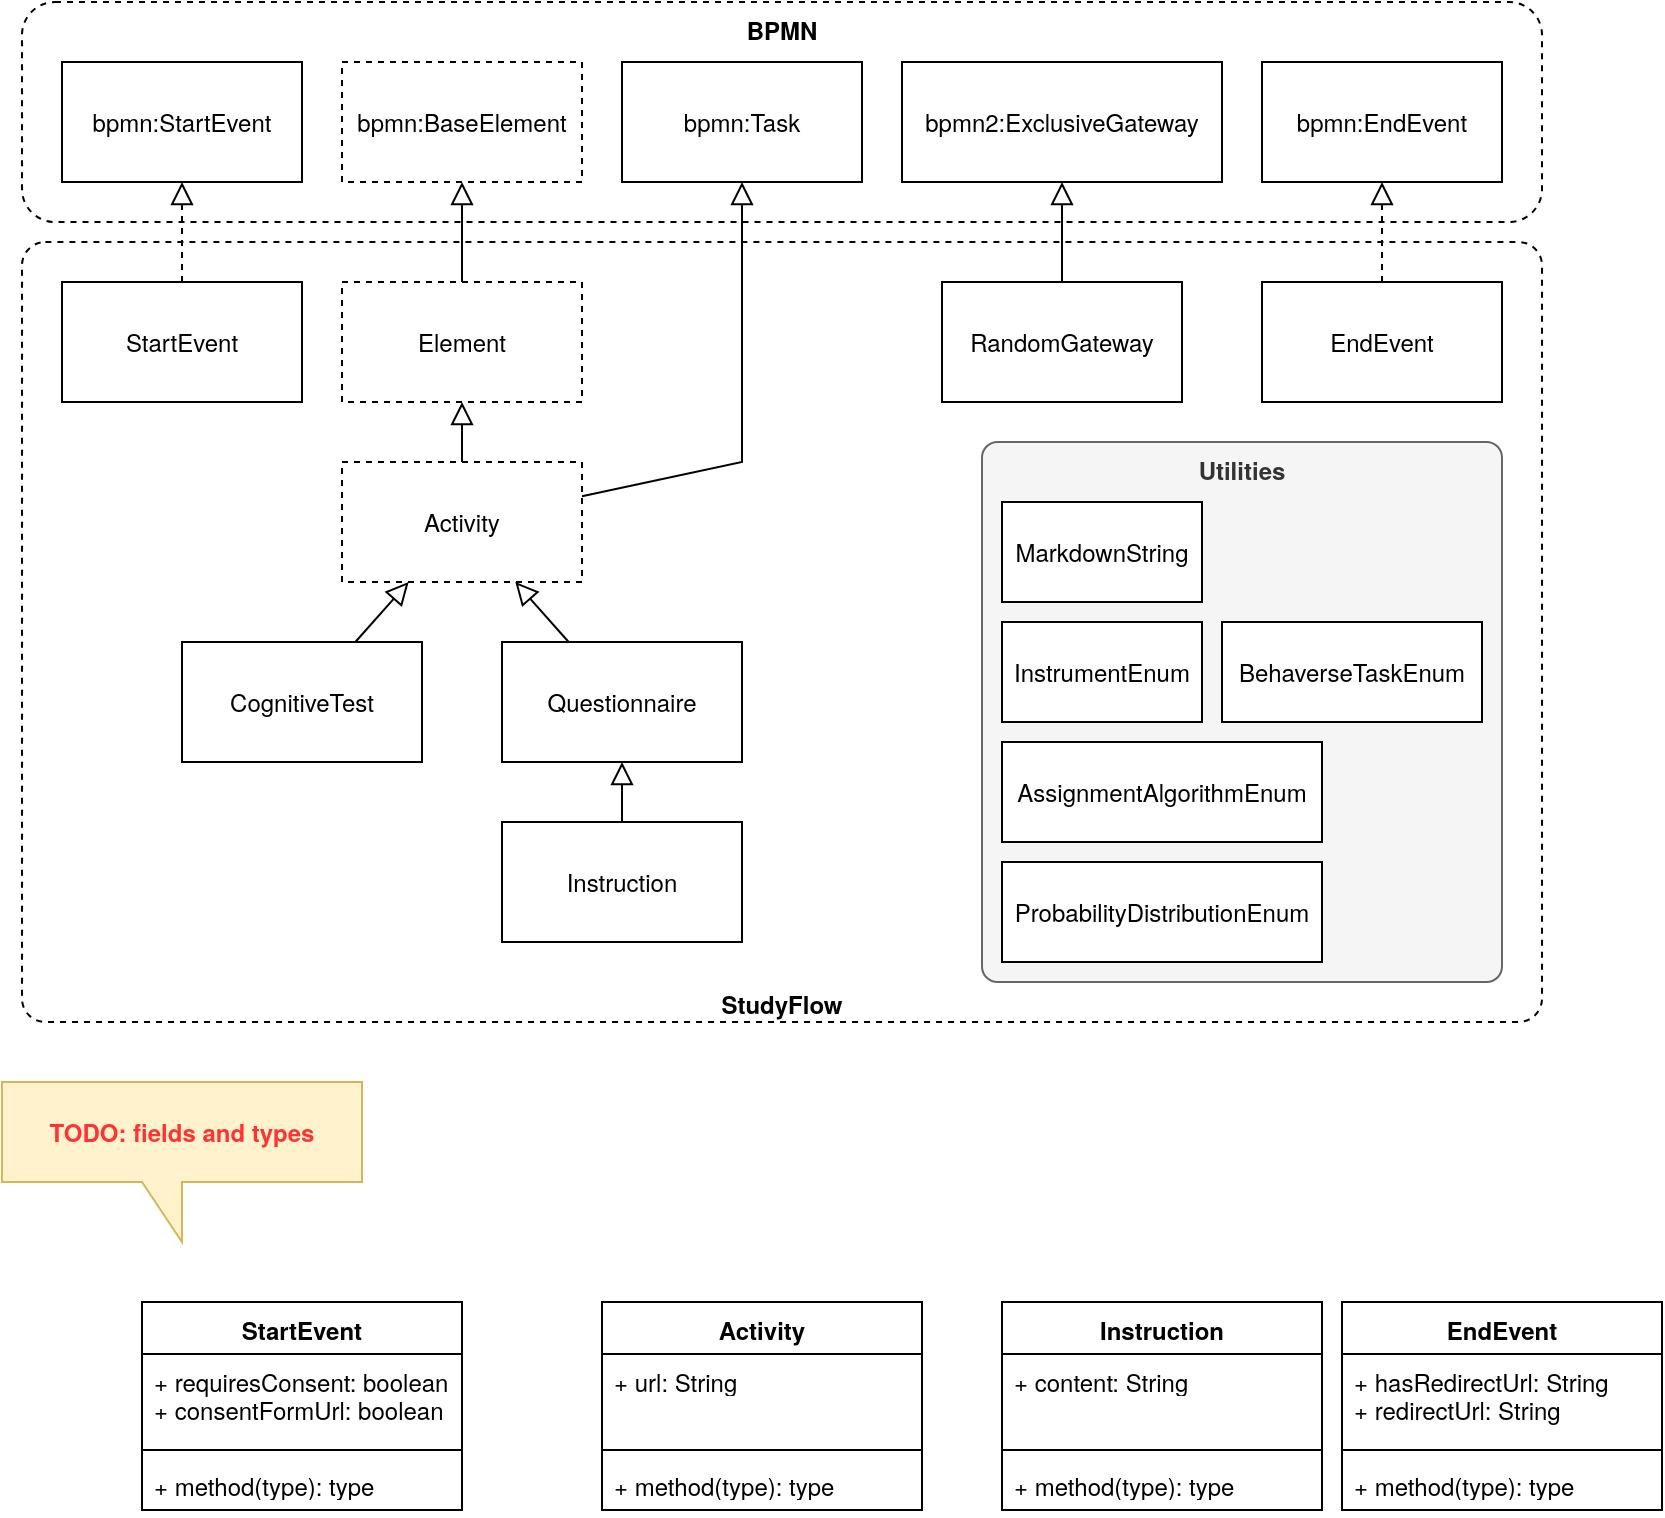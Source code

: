 <mxfile version="26.0.9">
  <diagram name="Page-1" id="l7o2JloaW-Vr8Yl9ksHm">
    <mxGraphModel dx="1052" dy="856" grid="1" gridSize="10" guides="1" tooltips="1" connect="1" arrows="1" fold="1" page="1" pageScale="1" pageWidth="850" pageHeight="1100" math="0" shadow="0">
      <root>
        <mxCell id="0" />
        <mxCell id="1" parent="0" />
        <mxCell id="0bJIy5H0bycv_KVrB_Gu-24" value="StudyFlow" style="rounded=1;whiteSpace=wrap;html=1;arcSize=3;fillColor=none;verticalAlign=bottom;fontStyle=1;dashed=1;align=center;fontFamily=Helvetica Neue;" vertex="1" parent="1">
          <mxGeometry x="10" y="240" width="760" height="390" as="geometry" />
        </mxCell>
        <mxCell id="0bJIy5H0bycv_KVrB_Gu-50" value="Utilities" style="rounded=1;whiteSpace=wrap;html=1;arcSize=3;fontStyle=1;align=center;verticalAlign=top;fontFamily=Helvetica Neue;fillColor=#f5f5f5;fontColor=#333333;strokeColor=#666666;" vertex="1" parent="1">
          <mxGeometry x="490" y="340" width="260" height="270" as="geometry" />
        </mxCell>
        <mxCell id="0bJIy5H0bycv_KVrB_Gu-23" value="BPMN" style="rounded=1;whiteSpace=wrap;html=1;fillColor=none;verticalAlign=top;fontStyle=1;dashed=1;perimeterSpacing=0;fontFamily=Helvetica Neue;fontSize=12;" vertex="1" parent="1">
          <mxGeometry x="10" y="120" width="760" height="110" as="geometry" />
        </mxCell>
        <mxCell id="0bJIy5H0bycv_KVrB_Gu-1" value="bpmn:StartEvent" style="rounded=0;whiteSpace=wrap;html=1;fontFamily=Helvetica Neue;fontSize=12;" vertex="1" parent="1">
          <mxGeometry x="30" y="150" width="120" height="60" as="geometry" />
        </mxCell>
        <mxCell id="0bJIy5H0bycv_KVrB_Gu-2" value="bpmn:EndEvent" style="rounded=0;whiteSpace=wrap;html=1;fontFamily=Helvetica Neue;fontSize=12;" vertex="1" parent="1">
          <mxGeometry x="630" y="150" width="120" height="60" as="geometry" />
        </mxCell>
        <mxCell id="0bJIy5H0bycv_KVrB_Gu-20" value="" style="rounded=0;orthogonalLoop=1;jettySize=auto;html=1;endArrow=block;endFill=0;fontFamily=Helvetica Neue;fontSize=12;endSize=9;" edge="1" parent="1" source="0bJIy5H0bycv_KVrB_Gu-3" target="0bJIy5H0bycv_KVrB_Gu-19">
          <mxGeometry relative="1" as="geometry" />
        </mxCell>
        <mxCell id="0bJIy5H0bycv_KVrB_Gu-3" value="Element" style="rounded=0;whiteSpace=wrap;html=1;fontFamily=Helvetica Neue;fontSize=12;dashed=1;" vertex="1" parent="1">
          <mxGeometry x="170" y="260" width="120" height="60" as="geometry" />
        </mxCell>
        <mxCell id="0bJIy5H0bycv_KVrB_Gu-10" style="rounded=0;orthogonalLoop=1;jettySize=auto;html=1;endArrow=block;endFill=0;fontFamily=Helvetica Neue;fontSize=12;endSize=9;" edge="1" parent="1" source="0bJIy5H0bycv_KVrB_Gu-4" target="0bJIy5H0bycv_KVrB_Gu-3">
          <mxGeometry relative="1" as="geometry" />
        </mxCell>
        <mxCell id="0bJIy5H0bycv_KVrB_Gu-22" value="" style="rounded=0;orthogonalLoop=1;jettySize=auto;html=1;endArrow=block;endFill=0;fontFamily=Helvetica Neue;fontSize=12;endSize=9;" edge="1" parent="1" source="0bJIy5H0bycv_KVrB_Gu-4" target="0bJIy5H0bycv_KVrB_Gu-21">
          <mxGeometry relative="1" as="geometry">
            <Array as="points">
              <mxPoint x="370" y="350" />
            </Array>
          </mxGeometry>
        </mxCell>
        <mxCell id="0bJIy5H0bycv_KVrB_Gu-4" value="Activity" style="rounded=0;whiteSpace=wrap;html=1;fontFamily=Helvetica Neue;fontSize=12;dashed=1;" vertex="1" parent="1">
          <mxGeometry x="170" y="350" width="120" height="60" as="geometry" />
        </mxCell>
        <mxCell id="0bJIy5H0bycv_KVrB_Gu-11" style="rounded=0;orthogonalLoop=1;jettySize=auto;html=1;endArrow=block;endFill=0;fontFamily=Helvetica Neue;fontSize=12;endSize=9;" edge="1" parent="1" source="0bJIy5H0bycv_KVrB_Gu-5" target="0bJIy5H0bycv_KVrB_Gu-4">
          <mxGeometry relative="1" as="geometry" />
        </mxCell>
        <mxCell id="0bJIy5H0bycv_KVrB_Gu-5" value="CognitiveTest" style="rounded=0;whiteSpace=wrap;html=1;fontFamily=Helvetica Neue;fontSize=12;" vertex="1" parent="1">
          <mxGeometry x="90" y="440" width="120" height="60" as="geometry" />
        </mxCell>
        <mxCell id="0bJIy5H0bycv_KVrB_Gu-13" style="rounded=0;orthogonalLoop=1;jettySize=auto;html=1;endArrow=block;endFill=0;fontFamily=Helvetica Neue;fontSize=12;endSize=9;" edge="1" parent="1" source="0bJIy5H0bycv_KVrB_Gu-6" target="0bJIy5H0bycv_KVrB_Gu-4">
          <mxGeometry relative="1" as="geometry" />
        </mxCell>
        <mxCell id="0bJIy5H0bycv_KVrB_Gu-6" value="Questionnaire" style="rounded=0;whiteSpace=wrap;html=1;fontFamily=Helvetica Neue;fontSize=12;" vertex="1" parent="1">
          <mxGeometry x="250" y="440" width="120" height="60" as="geometry" />
        </mxCell>
        <mxCell id="0bJIy5H0bycv_KVrB_Gu-12" style="rounded=0;orthogonalLoop=1;jettySize=auto;html=1;endArrow=block;endFill=0;fontFamily=Helvetica Neue;fontSize=12;endSize=9;" edge="1" parent="1" source="0bJIy5H0bycv_KVrB_Gu-7" target="0bJIy5H0bycv_KVrB_Gu-6">
          <mxGeometry relative="1" as="geometry" />
        </mxCell>
        <mxCell id="0bJIy5H0bycv_KVrB_Gu-7" value="Instruction" style="rounded=0;whiteSpace=wrap;html=1;fontFamily=Helvetica Neue;fontSize=12;" vertex="1" parent="1">
          <mxGeometry x="250" y="530" width="120" height="60" as="geometry" />
        </mxCell>
        <mxCell id="0bJIy5H0bycv_KVrB_Gu-15" style="rounded=0;orthogonalLoop=1;jettySize=auto;html=1;endArrow=block;endFill=0;fontFamily=Helvetica Neue;fontSize=12;endSize=9;" edge="1" parent="1" source="0bJIy5H0bycv_KVrB_Gu-8" target="0bJIy5H0bycv_KVrB_Gu-14">
          <mxGeometry relative="1" as="geometry" />
        </mxCell>
        <mxCell id="0bJIy5H0bycv_KVrB_Gu-8" value="RandomGateway" style="rounded=0;whiteSpace=wrap;html=1;fontFamily=Helvetica Neue;fontSize=12;" vertex="1" parent="1">
          <mxGeometry x="470" y="260" width="120" height="60" as="geometry" />
        </mxCell>
        <mxCell id="0bJIy5H0bycv_KVrB_Gu-17" style="rounded=0;orthogonalLoop=1;jettySize=auto;html=1;dashed=1;endArrow=block;endFill=0;fontFamily=Helvetica Neue;fontSize=12;endSize=9;" edge="1" parent="1" source="0bJIy5H0bycv_KVrB_Gu-9" target="0bJIy5H0bycv_KVrB_Gu-1">
          <mxGeometry relative="1" as="geometry" />
        </mxCell>
        <mxCell id="0bJIy5H0bycv_KVrB_Gu-9" value="StartEvent" style="rounded=0;whiteSpace=wrap;html=1;fontFamily=Helvetica Neue;fontSize=12;" vertex="1" parent="1">
          <mxGeometry x="30" y="260" width="120" height="60" as="geometry" />
        </mxCell>
        <mxCell id="0bJIy5H0bycv_KVrB_Gu-14" value="bpmn2:ExclusiveGateway" style="rounded=0;whiteSpace=wrap;html=1;fontFamily=Helvetica Neue;fontSize=12;" vertex="1" parent="1">
          <mxGeometry x="450" y="150" width="160" height="60" as="geometry" />
        </mxCell>
        <mxCell id="0bJIy5H0bycv_KVrB_Gu-18" style="rounded=0;orthogonalLoop=1;jettySize=auto;html=1;dashed=1;endArrow=block;endFill=0;fontFamily=Helvetica Neue;fontSize=12;endSize=9;" edge="1" parent="1" source="0bJIy5H0bycv_KVrB_Gu-16" target="0bJIy5H0bycv_KVrB_Gu-2">
          <mxGeometry relative="1" as="geometry" />
        </mxCell>
        <mxCell id="0bJIy5H0bycv_KVrB_Gu-16" value="EndEvent" style="rounded=0;whiteSpace=wrap;html=1;fontFamily=Helvetica Neue;fontSize=12;" vertex="1" parent="1">
          <mxGeometry x="630" y="260" width="120" height="60" as="geometry" />
        </mxCell>
        <mxCell id="0bJIy5H0bycv_KVrB_Gu-19" value="bpmn:BaseElement" style="rounded=0;whiteSpace=wrap;html=1;fontFamily=Helvetica Neue;fontSize=12;dashed=1;" vertex="1" parent="1">
          <mxGeometry x="170" y="150" width="120" height="60" as="geometry" />
        </mxCell>
        <mxCell id="0bJIy5H0bycv_KVrB_Gu-21" value="bpmn:Task" style="rounded=0;whiteSpace=wrap;html=1;fontFamily=Helvetica Neue;fontSize=12;" vertex="1" parent="1">
          <mxGeometry x="310" y="150" width="120" height="60" as="geometry" />
        </mxCell>
        <mxCell id="0bJIy5H0bycv_KVrB_Gu-25" value="StartEvent" style="swimlane;fontStyle=1;align=center;verticalAlign=top;childLayout=stackLayout;horizontal=1;startSize=26;horizontalStack=0;resizeParent=1;resizeParentMax=0;resizeLast=0;collapsible=1;marginBottom=0;whiteSpace=wrap;html=1;fontFamily=Helvetica Neue;" vertex="1" parent="1">
          <mxGeometry x="70" y="770" width="160" height="104" as="geometry" />
        </mxCell>
        <mxCell id="0bJIy5H0bycv_KVrB_Gu-26" value="+ requiresConsent: boolean&lt;div&gt;+ consentFormUrl: boolean&lt;/div&gt;" style="text;strokeColor=none;fillColor=none;align=left;verticalAlign=top;spacingLeft=4;spacingRight=4;overflow=hidden;rotatable=0;points=[[0,0.5],[1,0.5]];portConstraint=eastwest;whiteSpace=wrap;html=1;fontFamily=Helvetica Neue;" vertex="1" parent="0bJIy5H0bycv_KVrB_Gu-25">
          <mxGeometry y="26" width="160" height="44" as="geometry" />
        </mxCell>
        <mxCell id="0bJIy5H0bycv_KVrB_Gu-27" value="" style="line;strokeWidth=1;fillColor=none;align=left;verticalAlign=middle;spacingTop=-1;spacingLeft=3;spacingRight=3;rotatable=0;labelPosition=right;points=[];portConstraint=eastwest;strokeColor=inherit;fontFamily=Helvetica Neue;" vertex="1" parent="0bJIy5H0bycv_KVrB_Gu-25">
          <mxGeometry y="70" width="160" height="8" as="geometry" />
        </mxCell>
        <mxCell id="0bJIy5H0bycv_KVrB_Gu-28" value="+ method(type): type" style="text;strokeColor=none;fillColor=none;align=left;verticalAlign=top;spacingLeft=4;spacingRight=4;overflow=hidden;rotatable=0;points=[[0,0.5],[1,0.5]];portConstraint=eastwest;whiteSpace=wrap;html=1;fontFamily=Helvetica Neue;" vertex="1" parent="0bJIy5H0bycv_KVrB_Gu-25">
          <mxGeometry y="78" width="160" height="26" as="geometry" />
        </mxCell>
        <mxCell id="0bJIy5H0bycv_KVrB_Gu-29" value="Activity" style="swimlane;fontStyle=1;align=center;verticalAlign=top;childLayout=stackLayout;horizontal=1;startSize=26;horizontalStack=0;resizeParent=1;resizeParentMax=0;resizeLast=0;collapsible=1;marginBottom=0;whiteSpace=wrap;html=1;fontFamily=Helvetica Neue;" vertex="1" parent="1">
          <mxGeometry x="300" y="770" width="160" height="104" as="geometry" />
        </mxCell>
        <mxCell id="0bJIy5H0bycv_KVrB_Gu-30" value="+ url&lt;span style=&quot;background-color: transparent; color: light-dark(rgb(0, 0, 0), rgb(255, 255, 255));&quot;&gt;: String&lt;/span&gt;" style="text;strokeColor=none;fillColor=none;align=left;verticalAlign=top;spacingLeft=4;spacingRight=4;overflow=hidden;rotatable=0;points=[[0,0.5],[1,0.5]];portConstraint=eastwest;whiteSpace=wrap;html=1;fontFamily=Helvetica Neue;" vertex="1" parent="0bJIy5H0bycv_KVrB_Gu-29">
          <mxGeometry y="26" width="160" height="44" as="geometry" />
        </mxCell>
        <mxCell id="0bJIy5H0bycv_KVrB_Gu-31" value="" style="line;strokeWidth=1;fillColor=none;align=left;verticalAlign=middle;spacingTop=-1;spacingLeft=3;spacingRight=3;rotatable=0;labelPosition=right;points=[];portConstraint=eastwest;strokeColor=inherit;fontFamily=Helvetica Neue;" vertex="1" parent="0bJIy5H0bycv_KVrB_Gu-29">
          <mxGeometry y="70" width="160" height="8" as="geometry" />
        </mxCell>
        <mxCell id="0bJIy5H0bycv_KVrB_Gu-32" value="+ method(type): type" style="text;strokeColor=none;fillColor=none;align=left;verticalAlign=top;spacingLeft=4;spacingRight=4;overflow=hidden;rotatable=0;points=[[0,0.5],[1,0.5]];portConstraint=eastwest;whiteSpace=wrap;html=1;fontFamily=Helvetica Neue;" vertex="1" parent="0bJIy5H0bycv_KVrB_Gu-29">
          <mxGeometry y="78" width="160" height="26" as="geometry" />
        </mxCell>
        <mxCell id="0bJIy5H0bycv_KVrB_Gu-33" value="Instruction" style="swimlane;fontStyle=1;align=center;verticalAlign=top;childLayout=stackLayout;horizontal=1;startSize=26;horizontalStack=0;resizeParent=1;resizeParentMax=0;resizeLast=0;collapsible=1;marginBottom=0;whiteSpace=wrap;html=1;fontFamily=Helvetica Neue;" vertex="1" parent="1">
          <mxGeometry x="500" y="770" width="160" height="104" as="geometry" />
        </mxCell>
        <mxCell id="0bJIy5H0bycv_KVrB_Gu-34" value="&lt;div&gt;&lt;span style=&quot;background-color: transparent; color: light-dark(rgb(0, 0, 0), rgb(255, 255, 255));&quot;&gt;+ content&lt;/span&gt;&lt;span style=&quot;background-color: transparent; color: light-dark(rgb(0, 0, 0), rgb(255, 255, 255));&quot;&gt;: String&lt;/span&gt;&lt;br&gt;&lt;/div&gt;" style="text;strokeColor=none;fillColor=none;align=left;verticalAlign=top;spacingLeft=4;spacingRight=4;overflow=hidden;rotatable=0;points=[[0,0.5],[1,0.5]];portConstraint=eastwest;whiteSpace=wrap;html=1;fontFamily=Helvetica Neue;" vertex="1" parent="0bJIy5H0bycv_KVrB_Gu-33">
          <mxGeometry y="26" width="160" height="44" as="geometry" />
        </mxCell>
        <mxCell id="0bJIy5H0bycv_KVrB_Gu-35" value="" style="line;strokeWidth=1;fillColor=none;align=left;verticalAlign=middle;spacingTop=-1;spacingLeft=3;spacingRight=3;rotatable=0;labelPosition=right;points=[];portConstraint=eastwest;strokeColor=inherit;fontFamily=Helvetica Neue;" vertex="1" parent="0bJIy5H0bycv_KVrB_Gu-33">
          <mxGeometry y="70" width="160" height="8" as="geometry" />
        </mxCell>
        <mxCell id="0bJIy5H0bycv_KVrB_Gu-36" value="+ method(type): type" style="text;strokeColor=none;fillColor=none;align=left;verticalAlign=top;spacingLeft=4;spacingRight=4;overflow=hidden;rotatable=0;points=[[0,0.5],[1,0.5]];portConstraint=eastwest;whiteSpace=wrap;html=1;fontFamily=Helvetica Neue;" vertex="1" parent="0bJIy5H0bycv_KVrB_Gu-33">
          <mxGeometry y="78" width="160" height="26" as="geometry" />
        </mxCell>
        <mxCell id="0bJIy5H0bycv_KVrB_Gu-37" value="EndEvent" style="swimlane;fontStyle=1;align=center;verticalAlign=top;childLayout=stackLayout;horizontal=1;startSize=26;horizontalStack=0;resizeParent=1;resizeParentMax=0;resizeLast=0;collapsible=1;marginBottom=0;whiteSpace=wrap;html=1;fontFamily=Helvetica Neue;" vertex="1" parent="1">
          <mxGeometry x="670" y="770" width="160" height="104" as="geometry" />
        </mxCell>
        <mxCell id="0bJIy5H0bycv_KVrB_Gu-38" value="&lt;div&gt;&lt;span style=&quot;background-color: transparent; color: light-dark(rgb(0, 0, 0), rgb(255, 255, 255));&quot;&gt;+ hasRedirectUrl&lt;/span&gt;&lt;span style=&quot;background-color: transparent; color: light-dark(rgb(0, 0, 0), rgb(255, 255, 255));&quot;&gt;: String&lt;/span&gt;&lt;br&gt;&lt;/div&gt;&lt;div&gt;&lt;span style=&quot;background-color: transparent; color: light-dark(rgb(0, 0, 0), rgb(255, 255, 255));&quot;&gt;+ redirectUrl: String&lt;/span&gt;&lt;/div&gt;" style="text;strokeColor=none;fillColor=none;align=left;verticalAlign=top;spacingLeft=4;spacingRight=4;overflow=hidden;rotatable=0;points=[[0,0.5],[1,0.5]];portConstraint=eastwest;whiteSpace=wrap;html=1;fontFamily=Helvetica Neue;" vertex="1" parent="0bJIy5H0bycv_KVrB_Gu-37">
          <mxGeometry y="26" width="160" height="44" as="geometry" />
        </mxCell>
        <mxCell id="0bJIy5H0bycv_KVrB_Gu-39" value="" style="line;strokeWidth=1;fillColor=none;align=left;verticalAlign=middle;spacingTop=-1;spacingLeft=3;spacingRight=3;rotatable=0;labelPosition=right;points=[];portConstraint=eastwest;strokeColor=inherit;fontFamily=Helvetica Neue;" vertex="1" parent="0bJIy5H0bycv_KVrB_Gu-37">
          <mxGeometry y="70" width="160" height="8" as="geometry" />
        </mxCell>
        <mxCell id="0bJIy5H0bycv_KVrB_Gu-40" value="+ method(type): type" style="text;strokeColor=none;fillColor=none;align=left;verticalAlign=top;spacingLeft=4;spacingRight=4;overflow=hidden;rotatable=0;points=[[0,0.5],[1,0.5]];portConstraint=eastwest;whiteSpace=wrap;html=1;fontFamily=Helvetica Neue;" vertex="1" parent="0bJIy5H0bycv_KVrB_Gu-37">
          <mxGeometry y="78" width="160" height="26" as="geometry" />
        </mxCell>
        <mxCell id="0bJIy5H0bycv_KVrB_Gu-45" value="MarkdownString" style="html=1;whiteSpace=wrap;fontFamily=Helvetica Neue;" vertex="1" parent="1">
          <mxGeometry x="500" y="370" width="100" height="50" as="geometry" />
        </mxCell>
        <mxCell id="0bJIy5H0bycv_KVrB_Gu-46" value="AssignmentAlgorithmEnum" style="html=1;whiteSpace=wrap;fontFamily=Helvetica Neue;" vertex="1" parent="1">
          <mxGeometry x="500" y="490" width="160" height="50" as="geometry" />
        </mxCell>
        <mxCell id="0bJIy5H0bycv_KVrB_Gu-47" value="ProbabilityDistributionEnum" style="html=1;whiteSpace=wrap;fontFamily=Helvetica Neue;" vertex="1" parent="1">
          <mxGeometry x="500" y="550" width="160" height="50" as="geometry" />
        </mxCell>
        <mxCell id="0bJIy5H0bycv_KVrB_Gu-48" value="InstrumentEnum" style="html=1;whiteSpace=wrap;fontFamily=Helvetica Neue;" vertex="1" parent="1">
          <mxGeometry x="500" y="430" width="100" height="50" as="geometry" />
        </mxCell>
        <mxCell id="0bJIy5H0bycv_KVrB_Gu-49" value="BehaverseTaskEnum" style="html=1;whiteSpace=wrap;fontFamily=Helvetica Neue;" vertex="1" parent="1">
          <mxGeometry x="610" y="430" width="130" height="50" as="geometry" />
        </mxCell>
        <mxCell id="0bJIy5H0bycv_KVrB_Gu-52" value="&lt;span style=&quot;color: rgb(255, 51, 51); font-weight: 700; text-wrap: nowrap;&quot;&gt;TODO: fields and types&lt;/span&gt;" style="shape=callout;whiteSpace=wrap;html=1;perimeter=calloutPerimeter;fillColor=#fff2cc;strokeColor=#d6b656;flipH=1;fontFamily=Helvetica Neue;" vertex="1" parent="1">
          <mxGeometry y="660" width="180" height="80" as="geometry" />
        </mxCell>
      </root>
    </mxGraphModel>
  </diagram>
</mxfile>
